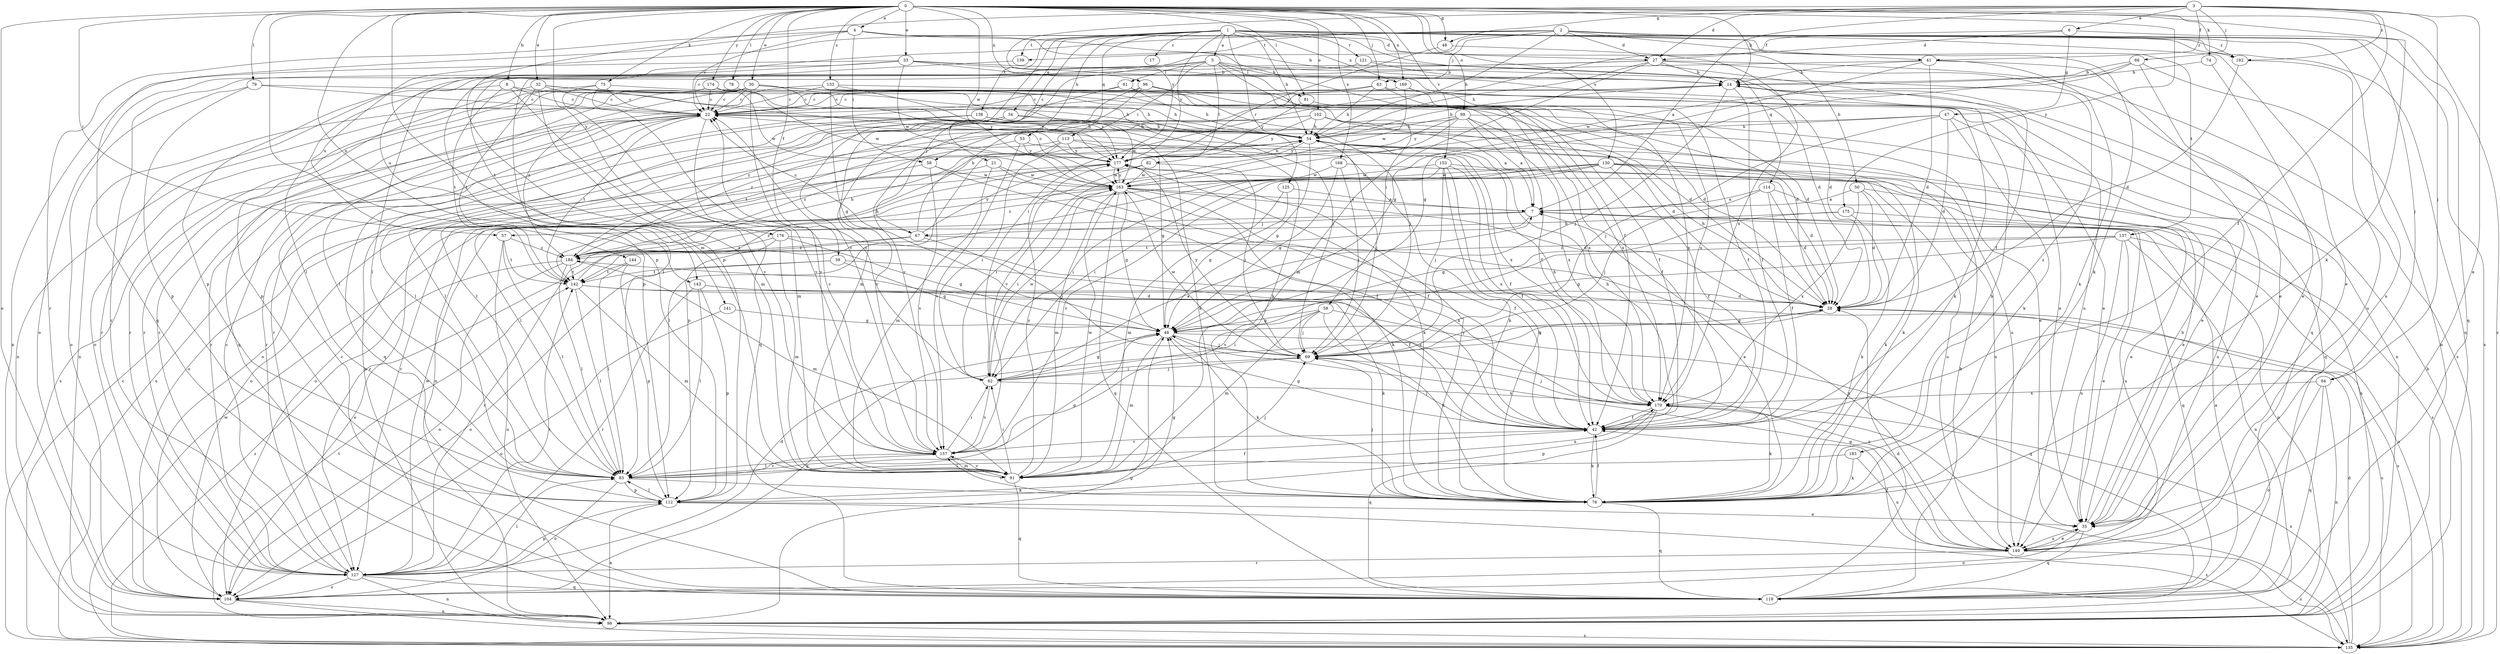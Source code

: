 strict digraph  {
0;
1;
2;
3;
4;
5;
6;
7;
8;
14;
17;
21;
22;
27;
28;
30;
32;
33;
34;
35;
39;
41;
42;
46;
47;
48;
50;
53;
54;
57;
58;
59;
61;
62;
63;
64;
66;
67;
69;
74;
75;
76;
78;
79;
81;
82;
83;
91;
96;
98;
99;
102;
104;
112;
113;
114;
119;
121;
125;
127;
130;
133;
135;
137;
138;
139;
141;
142;
143;
144;
149;
153;
157;
163;
168;
169;
170;
174;
175;
176;
177;
182;
183;
184;
0 -> 4  [label=a];
0 -> 8  [label=b];
0 -> 14  [label=b];
0 -> 30  [label=e];
0 -> 32  [label=e];
0 -> 33  [label=e];
0 -> 39  [label=f];
0 -> 46  [label=g];
0 -> 57  [label=i];
0 -> 63  [label=j];
0 -> 74  [label=k];
0 -> 75  [label=k];
0 -> 76  [label=k];
0 -> 78  [label=l];
0 -> 79  [label=l];
0 -> 81  [label=l];
0 -> 91  [label=m];
0 -> 96  [label=n];
0 -> 99  [label=o];
0 -> 102  [label=o];
0 -> 104  [label=o];
0 -> 112  [label=p];
0 -> 130  [label=s];
0 -> 133  [label=s];
0 -> 135  [label=s];
0 -> 143  [label=u];
0 -> 153  [label=v];
0 -> 163  [label=w];
0 -> 168  [label=x];
0 -> 169  [label=x];
0 -> 174  [label=y];
0 -> 175  [label=y];
0 -> 176  [label=y];
1 -> 5  [label=a];
1 -> 17  [label=c];
1 -> 21  [label=c];
1 -> 34  [label=e];
1 -> 35  [label=e];
1 -> 50  [label=h];
1 -> 53  [label=h];
1 -> 54  [label=h];
1 -> 76  [label=k];
1 -> 98  [label=n];
1 -> 113  [label=q];
1 -> 114  [label=q];
1 -> 121  [label=r];
1 -> 125  [label=r];
1 -> 137  [label=t];
1 -> 138  [label=t];
1 -> 139  [label=t];
1 -> 157  [label=v];
1 -> 169  [label=x];
1 -> 177  [label=y];
1 -> 182  [label=z];
2 -> 27  [label=d];
2 -> 41  [label=f];
2 -> 54  [label=h];
2 -> 63  [label=j];
2 -> 64  [label=j];
2 -> 135  [label=s];
2 -> 139  [label=t];
2 -> 141  [label=t];
2 -> 143  [label=u];
2 -> 144  [label=u];
2 -> 149  [label=u];
2 -> 182  [label=z];
3 -> 6  [label=a];
3 -> 7  [label=a];
3 -> 27  [label=d];
3 -> 35  [label=e];
3 -> 41  [label=f];
3 -> 42  [label=f];
3 -> 46  [label=g];
3 -> 64  [label=j];
3 -> 66  [label=j];
3 -> 112  [label=p];
3 -> 177  [label=y];
3 -> 182  [label=z];
4 -> 14  [label=b];
4 -> 22  [label=c];
4 -> 27  [label=d];
4 -> 42  [label=f];
4 -> 58  [label=i];
4 -> 119  [label=q];
4 -> 127  [label=r];
5 -> 14  [label=b];
5 -> 58  [label=i];
5 -> 59  [label=i];
5 -> 61  [label=i];
5 -> 67  [label=j];
5 -> 81  [label=l];
5 -> 82  [label=l];
5 -> 83  [label=l];
5 -> 183  [label=z];
6 -> 27  [label=d];
6 -> 47  [label=g];
6 -> 62  [label=i];
6 -> 119  [label=q];
7 -> 67  [label=j];
7 -> 98  [label=n];
7 -> 119  [label=q];
7 -> 142  [label=t];
7 -> 184  [label=z];
8 -> 22  [label=c];
8 -> 28  [label=d];
8 -> 127  [label=r];
8 -> 142  [label=t];
8 -> 157  [label=v];
14 -> 22  [label=c];
14 -> 42  [label=f];
14 -> 69  [label=j];
14 -> 98  [label=n];
21 -> 42  [label=f];
21 -> 91  [label=m];
21 -> 127  [label=r];
21 -> 163  [label=w];
22 -> 54  [label=h];
22 -> 76  [label=k];
22 -> 91  [label=m];
22 -> 119  [label=q];
22 -> 127  [label=r];
22 -> 135  [label=s];
22 -> 142  [label=t];
27 -> 14  [label=b];
27 -> 42  [label=f];
27 -> 54  [label=h];
27 -> 91  [label=m];
27 -> 104  [label=o];
27 -> 119  [label=q];
27 -> 127  [label=r];
27 -> 135  [label=s];
28 -> 48  [label=g];
28 -> 54  [label=h];
28 -> 69  [label=j];
28 -> 135  [label=s];
30 -> 22  [label=c];
30 -> 28  [label=d];
30 -> 35  [label=e];
30 -> 42  [label=f];
30 -> 54  [label=h];
30 -> 83  [label=l];
30 -> 104  [label=o];
30 -> 119  [label=q];
30 -> 127  [label=r];
30 -> 157  [label=v];
30 -> 170  [label=x];
30 -> 177  [label=y];
30 -> 184  [label=z];
32 -> 22  [label=c];
32 -> 69  [label=j];
32 -> 91  [label=m];
32 -> 112  [label=p];
32 -> 142  [label=t];
32 -> 177  [label=y];
33 -> 14  [label=b];
33 -> 28  [label=d];
33 -> 83  [label=l];
33 -> 98  [label=n];
33 -> 112  [label=p];
33 -> 149  [label=u];
33 -> 163  [label=w];
34 -> 54  [label=h];
34 -> 83  [label=l];
34 -> 127  [label=r];
34 -> 157  [label=v];
34 -> 163  [label=w];
35 -> 54  [label=h];
35 -> 104  [label=o];
35 -> 119  [label=q];
35 -> 149  [label=u];
39 -> 42  [label=f];
39 -> 48  [label=g];
39 -> 104  [label=o];
39 -> 142  [label=t];
41 -> 14  [label=b];
41 -> 28  [label=d];
41 -> 35  [label=e];
41 -> 48  [label=g];
41 -> 76  [label=k];
41 -> 83  [label=l];
42 -> 48  [label=g];
42 -> 54  [label=h];
42 -> 69  [label=j];
42 -> 76  [label=k];
42 -> 157  [label=v];
42 -> 184  [label=z];
46 -> 170  [label=x];
46 -> 177  [label=y];
47 -> 28  [label=d];
47 -> 54  [label=h];
47 -> 69  [label=j];
47 -> 76  [label=k];
47 -> 104  [label=o];
47 -> 119  [label=q];
48 -> 69  [label=j];
48 -> 76  [label=k];
48 -> 91  [label=m];
48 -> 149  [label=u];
50 -> 7  [label=a];
50 -> 28  [label=d];
50 -> 35  [label=e];
50 -> 76  [label=k];
50 -> 170  [label=x];
53 -> 42  [label=f];
53 -> 157  [label=v];
53 -> 177  [label=y];
53 -> 184  [label=z];
54 -> 14  [label=b];
54 -> 48  [label=g];
54 -> 69  [label=j];
54 -> 112  [label=p];
54 -> 177  [label=y];
57 -> 83  [label=l];
57 -> 98  [label=n];
57 -> 142  [label=t];
57 -> 184  [label=z];
58 -> 42  [label=f];
58 -> 127  [label=r];
58 -> 157  [label=v];
58 -> 163  [label=w];
59 -> 48  [label=g];
59 -> 62  [label=i];
59 -> 69  [label=j];
59 -> 76  [label=k];
59 -> 91  [label=m];
59 -> 119  [label=q];
61 -> 22  [label=c];
61 -> 28  [label=d];
61 -> 54  [label=h];
61 -> 184  [label=z];
62 -> 7  [label=a];
62 -> 22  [label=c];
62 -> 48  [label=g];
62 -> 69  [label=j];
62 -> 157  [label=v];
62 -> 163  [label=w];
62 -> 170  [label=x];
63 -> 22  [label=c];
63 -> 54  [label=h];
63 -> 76  [label=k];
63 -> 127  [label=r];
63 -> 170  [label=x];
64 -> 98  [label=n];
64 -> 104  [label=o];
64 -> 119  [label=q];
64 -> 170  [label=x];
66 -> 14  [label=b];
66 -> 35  [label=e];
66 -> 48  [label=g];
66 -> 98  [label=n];
66 -> 163  [label=w];
67 -> 14  [label=b];
67 -> 22  [label=c];
67 -> 69  [label=j];
67 -> 104  [label=o];
67 -> 149  [label=u];
67 -> 177  [label=y];
67 -> 184  [label=z];
69 -> 62  [label=i];
69 -> 163  [label=w];
69 -> 177  [label=y];
74 -> 14  [label=b];
74 -> 35  [label=e];
75 -> 22  [label=c];
75 -> 76  [label=k];
75 -> 98  [label=n];
75 -> 119  [label=q];
75 -> 157  [label=v];
76 -> 7  [label=a];
76 -> 14  [label=b];
76 -> 42  [label=f];
76 -> 69  [label=j];
76 -> 119  [label=q];
76 -> 157  [label=v];
76 -> 177  [label=y];
78 -> 22  [label=c];
78 -> 163  [label=w];
79 -> 22  [label=c];
79 -> 54  [label=h];
79 -> 104  [label=o];
79 -> 112  [label=p];
81 -> 42  [label=f];
81 -> 177  [label=y];
82 -> 62  [label=i];
82 -> 69  [label=j];
82 -> 104  [label=o];
82 -> 163  [label=w];
83 -> 42  [label=f];
83 -> 48  [label=g];
83 -> 76  [label=k];
83 -> 104  [label=o];
83 -> 112  [label=p];
83 -> 157  [label=v];
91 -> 62  [label=i];
91 -> 69  [label=j];
91 -> 119  [label=q];
91 -> 157  [label=v];
91 -> 163  [label=w];
91 -> 170  [label=x];
91 -> 177  [label=y];
96 -> 22  [label=c];
96 -> 35  [label=e];
96 -> 69  [label=j];
96 -> 91  [label=m];
96 -> 157  [label=v];
96 -> 170  [label=x];
98 -> 48  [label=g];
98 -> 135  [label=s];
98 -> 142  [label=t];
99 -> 7  [label=a];
99 -> 35  [label=e];
99 -> 42  [label=f];
99 -> 54  [label=h];
99 -> 83  [label=l];
99 -> 157  [label=v];
99 -> 170  [label=x];
99 -> 177  [label=y];
102 -> 7  [label=a];
102 -> 28  [label=d];
102 -> 35  [label=e];
102 -> 54  [label=h];
102 -> 142  [label=t];
102 -> 177  [label=y];
102 -> 184  [label=z];
104 -> 48  [label=g];
104 -> 98  [label=n];
104 -> 135  [label=s];
112 -> 35  [label=e];
112 -> 48  [label=g];
112 -> 83  [label=l];
112 -> 98  [label=n];
112 -> 135  [label=s];
113 -> 48  [label=g];
113 -> 62  [label=i];
113 -> 76  [label=k];
113 -> 98  [label=n];
113 -> 104  [label=o];
113 -> 177  [label=y];
114 -> 7  [label=a];
114 -> 28  [label=d];
114 -> 42  [label=f];
114 -> 69  [label=j];
114 -> 135  [label=s];
119 -> 7  [label=a];
119 -> 22  [label=c];
119 -> 28  [label=d];
119 -> 54  [label=h];
121 -> 14  [label=b];
121 -> 28  [label=d];
121 -> 112  [label=p];
125 -> 7  [label=a];
125 -> 48  [label=g];
125 -> 91  [label=m];
127 -> 22  [label=c];
127 -> 28  [label=d];
127 -> 83  [label=l];
127 -> 98  [label=n];
127 -> 104  [label=o];
127 -> 112  [label=p];
127 -> 119  [label=q];
127 -> 142  [label=t];
127 -> 163  [label=w];
130 -> 28  [label=d];
130 -> 35  [label=e];
130 -> 42  [label=f];
130 -> 62  [label=i];
130 -> 76  [label=k];
130 -> 83  [label=l];
130 -> 149  [label=u];
130 -> 157  [label=v];
130 -> 163  [label=w];
130 -> 184  [label=z];
133 -> 22  [label=c];
133 -> 28  [label=d];
133 -> 48  [label=g];
133 -> 127  [label=r];
133 -> 177  [label=y];
135 -> 14  [label=b];
135 -> 22  [label=c];
135 -> 28  [label=d];
135 -> 163  [label=w];
135 -> 170  [label=x];
137 -> 35  [label=e];
137 -> 48  [label=g];
137 -> 98  [label=n];
137 -> 135  [label=s];
137 -> 149  [label=u];
137 -> 157  [label=v];
137 -> 184  [label=z];
138 -> 54  [label=h];
138 -> 83  [label=l];
138 -> 98  [label=n];
138 -> 135  [label=s];
138 -> 149  [label=u];
138 -> 170  [label=x];
139 -> 22  [label=c];
141 -> 48  [label=g];
141 -> 104  [label=o];
142 -> 28  [label=d];
142 -> 54  [label=h];
142 -> 76  [label=k];
142 -> 83  [label=l];
142 -> 91  [label=m];
143 -> 28  [label=d];
143 -> 83  [label=l];
143 -> 112  [label=p];
143 -> 127  [label=r];
143 -> 135  [label=s];
144 -> 83  [label=l];
144 -> 112  [label=p];
144 -> 142  [label=t];
149 -> 35  [label=e];
149 -> 42  [label=f];
149 -> 48  [label=g];
149 -> 127  [label=r];
149 -> 135  [label=s];
153 -> 42  [label=f];
153 -> 62  [label=i];
153 -> 69  [label=j];
153 -> 76  [label=k];
153 -> 149  [label=u];
153 -> 163  [label=w];
153 -> 170  [label=x];
157 -> 22  [label=c];
157 -> 62  [label=i];
157 -> 83  [label=l];
157 -> 91  [label=m];
163 -> 7  [label=a];
163 -> 28  [label=d];
163 -> 42  [label=f];
163 -> 48  [label=g];
163 -> 62  [label=i];
163 -> 76  [label=k];
163 -> 91  [label=m];
163 -> 119  [label=q];
163 -> 177  [label=y];
168 -> 48  [label=g];
168 -> 69  [label=j];
168 -> 98  [label=n];
168 -> 163  [label=w];
169 -> 22  [label=c];
169 -> 42  [label=f];
169 -> 163  [label=w];
169 -> 170  [label=x];
170 -> 42  [label=f];
170 -> 54  [label=h];
170 -> 69  [label=j];
170 -> 76  [label=k];
170 -> 112  [label=p];
170 -> 119  [label=q];
170 -> 135  [label=s];
174 -> 22  [label=c];
174 -> 54  [label=h];
174 -> 98  [label=n];
174 -> 127  [label=r];
174 -> 163  [label=w];
174 -> 177  [label=y];
175 -> 48  [label=g];
175 -> 76  [label=k];
175 -> 149  [label=u];
175 -> 57  [label=b];
176 -> 48  [label=g];
176 -> 91  [label=m];
176 -> 127  [label=r];
176 -> 170  [label=x];
176 -> 184  [label=z];
177 -> 22  [label=c];
177 -> 54  [label=h];
177 -> 76  [label=k];
177 -> 83  [label=l];
177 -> 104  [label=o];
177 -> 149  [label=u];
177 -> 163  [label=w];
182 -> 28  [label=d];
182 -> 149  [label=u];
183 -> 76  [label=k];
183 -> 83  [label=l];
183 -> 149  [label=u];
184 -> 54  [label=h];
184 -> 83  [label=l];
184 -> 91  [label=m];
184 -> 104  [label=o];
184 -> 135  [label=s];
184 -> 142  [label=t];
}
